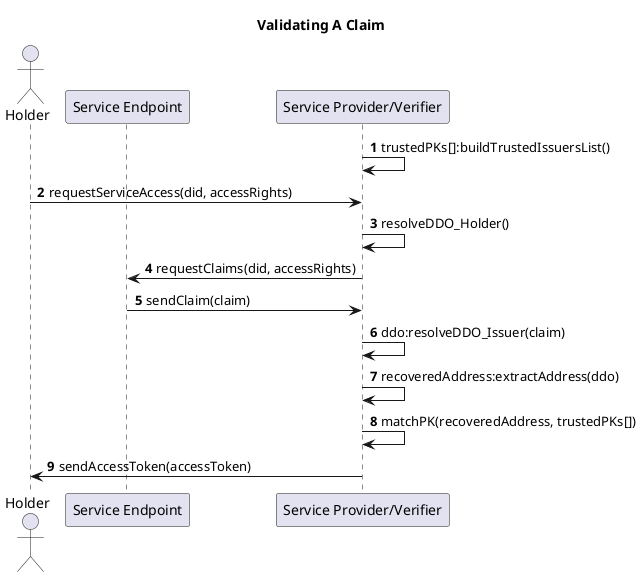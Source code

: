 @startuml
title Validating A Claim
autonumber
actor Holder
participant "Service Endpoint" as SE
participant "Service Provider/Verifier" as SP
SP -> SP: trustedPKs[]:buildTrustedIssuersList()
Holder -> SP: requestServiceAccess(did, accessRights)
SP -> SP: resolveDDO_Holder()
SE <- SP: requestClaims(did, accessRights)
SE -> SP: sendClaim(claim)
SP -> SP: ddo:resolveDDO_Issuer(claim)
SP -> SP: recoveredAddress:extractAddress(ddo)
SP -> SP: matchPK(recoveredAddress, trustedPKs[])
SP -> Holder : sendAccessToken(accessToken)
@enduml